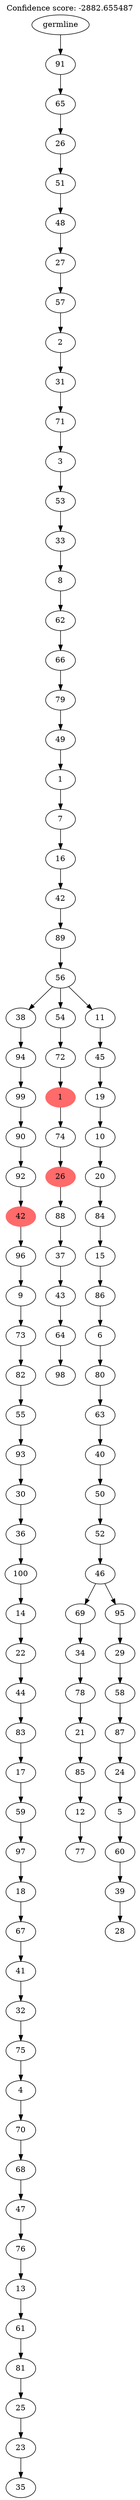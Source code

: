 digraph g {
	"102" -> "103";
	"103" [label="35"];
	"101" -> "102";
	"102" [label="23"];
	"100" -> "101";
	"101" [label="25"];
	"99" -> "100";
	"100" [label="81"];
	"98" -> "99";
	"99" [label="61"];
	"97" -> "98";
	"98" [label="13"];
	"96" -> "97";
	"97" [label="76"];
	"95" -> "96";
	"96" [label="47"];
	"94" -> "95";
	"95" [label="68"];
	"93" -> "94";
	"94" [label="70"];
	"92" -> "93";
	"93" [label="4"];
	"91" -> "92";
	"92" [label="75"];
	"90" -> "91";
	"91" [label="32"];
	"89" -> "90";
	"90" [label="41"];
	"88" -> "89";
	"89" [label="67"];
	"87" -> "88";
	"88" [label="18"];
	"86" -> "87";
	"87" [label="97"];
	"85" -> "86";
	"86" [label="59"];
	"84" -> "85";
	"85" [label="17"];
	"83" -> "84";
	"84" [label="83"];
	"82" -> "83";
	"83" [label="44"];
	"81" -> "82";
	"82" [label="22"];
	"80" -> "81";
	"81" [label="14"];
	"79" -> "80";
	"80" [label="100"];
	"78" -> "79";
	"79" [label="36"];
	"77" -> "78";
	"78" [label="30"];
	"76" -> "77";
	"77" [label="93"];
	"75" -> "76";
	"76" [label="55"];
	"74" -> "75";
	"75" [label="82"];
	"73" -> "74";
	"74" [label="73"];
	"72" -> "73";
	"73" [label="9"];
	"71" -> "72";
	"72" [label="96"];
	"70" -> "71";
	"71" [color=indianred1, style=filled, label="42"];
	"69" -> "70";
	"70" [label="92"];
	"68" -> "69";
	"69" [label="90"];
	"67" -> "68";
	"68" [label="99"];
	"66" -> "67";
	"67" [label="94"];
	"64" -> "65";
	"65" [label="98"];
	"63" -> "64";
	"64" [label="64"];
	"62" -> "63";
	"63" [label="43"];
	"61" -> "62";
	"62" [label="37"];
	"60" -> "61";
	"61" [label="88"];
	"59" -> "60";
	"60" [color=indianred1, style=filled, label="26"];
	"58" -> "59";
	"59" [label="74"];
	"57" -> "58";
	"58" [color=indianred1, style=filled, label="1"];
	"56" -> "57";
	"57" [label="72"];
	"54" -> "55";
	"55" [label="77"];
	"53" -> "54";
	"54" [label="12"];
	"52" -> "53";
	"53" [label="85"];
	"51" -> "52";
	"52" [label="21"];
	"50" -> "51";
	"51" [label="78"];
	"49" -> "50";
	"50" [label="34"];
	"47" -> "48";
	"48" [label="28"];
	"46" -> "47";
	"47" [label="39"];
	"45" -> "46";
	"46" [label="60"];
	"44" -> "45";
	"45" [label="5"];
	"43" -> "44";
	"44" [label="24"];
	"42" -> "43";
	"43" [label="87"];
	"41" -> "42";
	"42" [label="58"];
	"40" -> "41";
	"41" [label="29"];
	"39" -> "40";
	"40" [label="95"];
	"39" -> "49";
	"49" [label="69"];
	"38" -> "39";
	"39" [label="46"];
	"37" -> "38";
	"38" [label="52"];
	"36" -> "37";
	"37" [label="50"];
	"35" -> "36";
	"36" [label="40"];
	"34" -> "35";
	"35" [label="63"];
	"33" -> "34";
	"34" [label="80"];
	"32" -> "33";
	"33" [label="6"];
	"31" -> "32";
	"32" [label="86"];
	"30" -> "31";
	"31" [label="15"];
	"29" -> "30";
	"30" [label="84"];
	"28" -> "29";
	"29" [label="20"];
	"27" -> "28";
	"28" [label="10"];
	"26" -> "27";
	"27" [label="19"];
	"25" -> "26";
	"26" [label="45"];
	"24" -> "25";
	"25" [label="11"];
	"24" -> "56";
	"56" [label="54"];
	"24" -> "66";
	"66" [label="38"];
	"23" -> "24";
	"24" [label="56"];
	"22" -> "23";
	"23" [label="89"];
	"21" -> "22";
	"22" [label="42"];
	"20" -> "21";
	"21" [label="16"];
	"19" -> "20";
	"20" [label="7"];
	"18" -> "19";
	"19" [label="1"];
	"17" -> "18";
	"18" [label="49"];
	"16" -> "17";
	"17" [label="79"];
	"15" -> "16";
	"16" [label="66"];
	"14" -> "15";
	"15" [label="62"];
	"13" -> "14";
	"14" [label="8"];
	"12" -> "13";
	"13" [label="33"];
	"11" -> "12";
	"12" [label="53"];
	"10" -> "11";
	"11" [label="3"];
	"9" -> "10";
	"10" [label="71"];
	"8" -> "9";
	"9" [label="31"];
	"7" -> "8";
	"8" [label="2"];
	"6" -> "7";
	"7" [label="57"];
	"5" -> "6";
	"6" [label="27"];
	"4" -> "5";
	"5" [label="48"];
	"3" -> "4";
	"4" [label="51"];
	"2" -> "3";
	"3" [label="26"];
	"1" -> "2";
	"2" [label="65"];
	"0" -> "1";
	"1" [label="91"];
	"0" [label="germline"];
	labelloc="t";
	label="Confidence score: -2882.655487";
}
